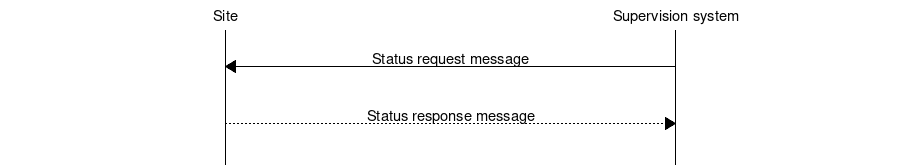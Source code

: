# MSC for Status request/response

msc {
  hscale = "1.5", arcgradient = "0";

  Site, "Supervision system";

  |||;
  Site<="Supervision system" [ label = "Status request message" ];
  |||;
  Site>>"Supervision system" [ label = "Status response message" ];
  |||;
}

